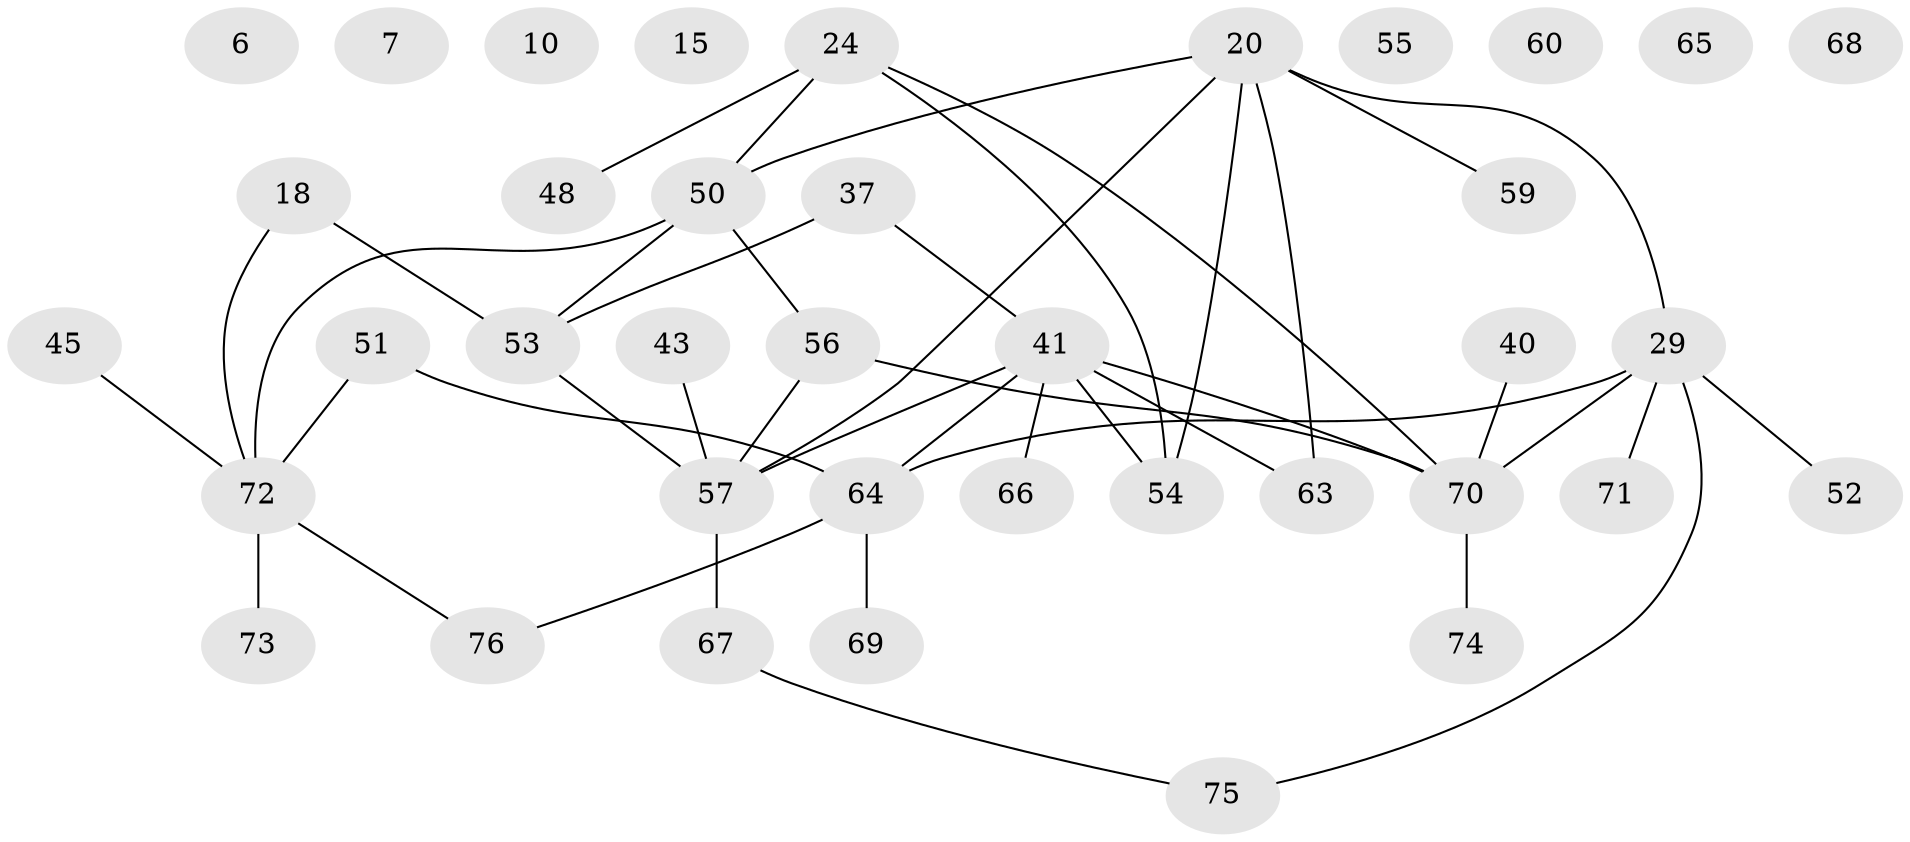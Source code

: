 // original degree distribution, {2: 0.2631578947368421, 3: 0.17105263157894737, 4: 0.14473684210526316, 5: 0.06578947368421052, 1: 0.2236842105263158, 0: 0.09210526315789473, 6: 0.02631578947368421, 7: 0.013157894736842105}
// Generated by graph-tools (version 1.1) at 2025/39/03/09/25 04:39:38]
// undirected, 38 vertices, 43 edges
graph export_dot {
graph [start="1"]
  node [color=gray90,style=filled];
  6;
  7;
  10;
  15;
  18 [super="+1"];
  20 [super="+3+9"];
  24;
  29 [super="+19"];
  37;
  40;
  41 [super="+17+16+31"];
  43;
  45;
  48;
  50 [super="+46"];
  51 [super="+21+44+33"];
  52 [super="+14"];
  53 [super="+35"];
  54 [super="+36+32"];
  55 [super="+5"];
  56 [super="+34+42"];
  57 [super="+49+47"];
  59;
  60;
  63 [super="+8+62"];
  64 [super="+61"];
  65;
  66;
  67;
  68;
  69;
  70 [super="+23+58"];
  71 [super="+12"];
  72 [super="+22+11"];
  73;
  74;
  75;
  76;
  18 -- 53;
  18 -- 72;
  20 -- 54 [weight=2];
  20 -- 63;
  20 -- 59;
  20 -- 29;
  20 -- 50 [weight=2];
  20 -- 57 [weight=2];
  24 -- 48;
  24 -- 50;
  24 -- 54;
  24 -- 70;
  29 -- 64 [weight=2];
  29 -- 75;
  29 -- 70 [weight=2];
  29 -- 71;
  29 -- 52;
  37 -- 41;
  37 -- 53;
  40 -- 70;
  41 -- 64 [weight=2];
  41 -- 66;
  41 -- 54 [weight=3];
  41 -- 70 [weight=3];
  41 -- 63;
  41 -- 57;
  43 -- 57;
  45 -- 72;
  50 -- 53;
  50 -- 72;
  50 -- 56;
  51 -- 64;
  51 -- 72;
  53 -- 57 [weight=2];
  56 -- 70;
  56 -- 57;
  57 -- 67;
  64 -- 69;
  64 -- 76;
  67 -- 75;
  70 -- 74;
  72 -- 73;
  72 -- 76;
}
